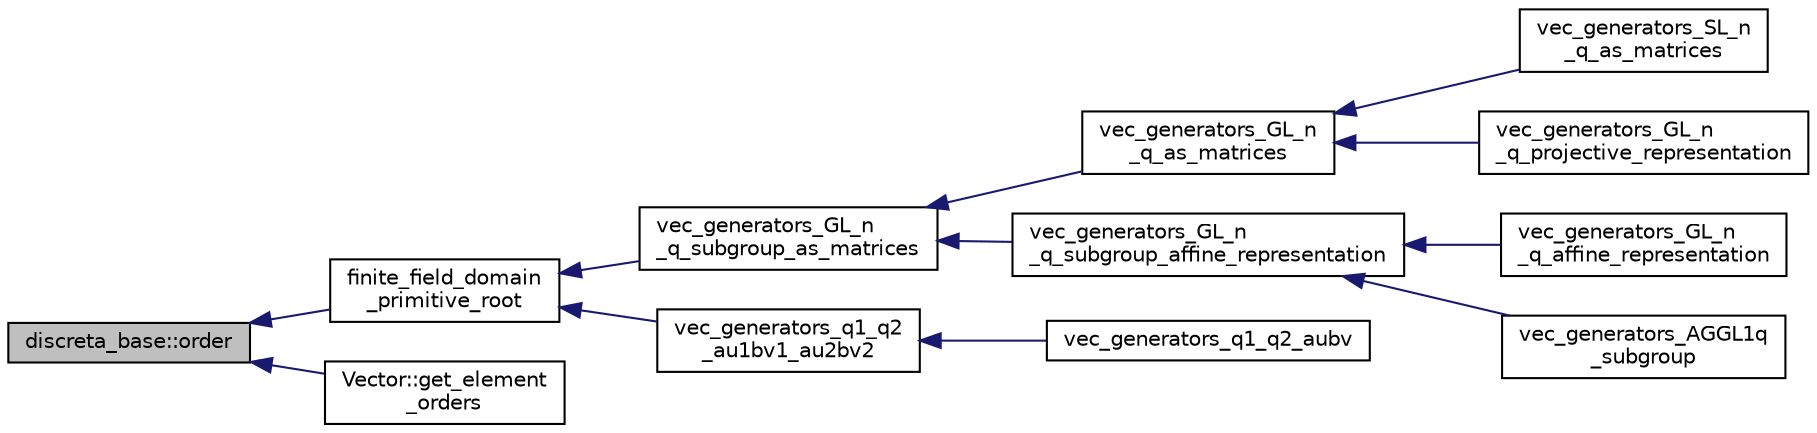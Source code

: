 digraph "discreta_base::order"
{
  edge [fontname="Helvetica",fontsize="10",labelfontname="Helvetica",labelfontsize="10"];
  node [fontname="Helvetica",fontsize="10",shape=record];
  rankdir="LR";
  Node14877 [label="discreta_base::order",height=0.2,width=0.4,color="black", fillcolor="grey75", style="filled", fontcolor="black"];
  Node14877 -> Node14878 [dir="back",color="midnightblue",fontsize="10",style="solid",fontname="Helvetica"];
  Node14878 [label="finite_field_domain\l_primitive_root",height=0.2,width=0.4,color="black", fillcolor="white", style="filled",URL="$db/d2f/domain_8_c.html#a555c8e00dea5b275e2b31616e8fc1116"];
  Node14878 -> Node14879 [dir="back",color="midnightblue",fontsize="10",style="solid",fontname="Helvetica"];
  Node14879 [label="vec_generators_GL_n\l_q_subgroup_as_matrices",height=0.2,width=0.4,color="black", fillcolor="white", style="filled",URL="$d0/dd3/perm__group__gens_8_c.html#a67390878e31e37836b12fa5d56e72394"];
  Node14879 -> Node14880 [dir="back",color="midnightblue",fontsize="10",style="solid",fontname="Helvetica"];
  Node14880 [label="vec_generators_GL_n\l_q_as_matrices",height=0.2,width=0.4,color="black", fillcolor="white", style="filled",URL="$d0/dd3/perm__group__gens_8_c.html#a16af2db378d422175df1fdf70cb02806"];
  Node14880 -> Node14881 [dir="back",color="midnightblue",fontsize="10",style="solid",fontname="Helvetica"];
  Node14881 [label="vec_generators_SL_n\l_q_as_matrices",height=0.2,width=0.4,color="black", fillcolor="white", style="filled",URL="$d0/dd3/perm__group__gens_8_c.html#aece7a22e0963ee87d325797900443bd2"];
  Node14880 -> Node14882 [dir="back",color="midnightblue",fontsize="10",style="solid",fontname="Helvetica"];
  Node14882 [label="vec_generators_GL_n\l_q_projective_representation",height=0.2,width=0.4,color="black", fillcolor="white", style="filled",URL="$d0/dd3/perm__group__gens_8_c.html#ae56b1d99562cb32203518575c689746d"];
  Node14879 -> Node14883 [dir="back",color="midnightblue",fontsize="10",style="solid",fontname="Helvetica"];
  Node14883 [label="vec_generators_GL_n\l_q_subgroup_affine_representation",height=0.2,width=0.4,color="black", fillcolor="white", style="filled",URL="$d0/dd3/perm__group__gens_8_c.html#adc1a2bfe52c3047a066884771aa01321"];
  Node14883 -> Node14884 [dir="back",color="midnightblue",fontsize="10",style="solid",fontname="Helvetica"];
  Node14884 [label="vec_generators_GL_n\l_q_affine_representation",height=0.2,width=0.4,color="black", fillcolor="white", style="filled",URL="$d0/dd3/perm__group__gens_8_c.html#a689108f410f773f0681e21a864097f16"];
  Node14883 -> Node14885 [dir="back",color="midnightblue",fontsize="10",style="solid",fontname="Helvetica"];
  Node14885 [label="vec_generators_AGGL1q\l_subgroup",height=0.2,width=0.4,color="black", fillcolor="white", style="filled",URL="$d0/dd3/perm__group__gens_8_c.html#a93659c1c7a668dd6adf9f217c608e1f1"];
  Node14878 -> Node14886 [dir="back",color="midnightblue",fontsize="10",style="solid",fontname="Helvetica"];
  Node14886 [label="vec_generators_q1_q2\l_au1bv1_au2bv2",height=0.2,width=0.4,color="black", fillcolor="white", style="filled",URL="$d0/dd3/perm__group__gens_8_c.html#aee37285cfb5987a4fc1f5c7580865175"];
  Node14886 -> Node14887 [dir="back",color="midnightblue",fontsize="10",style="solid",fontname="Helvetica"];
  Node14887 [label="vec_generators_q1_q2_aubv",height=0.2,width=0.4,color="black", fillcolor="white", style="filled",URL="$d0/dd3/perm__group__gens_8_c.html#a0b5ce8828dd8a35cbfec4450f0d76edc"];
  Node14877 -> Node14888 [dir="back",color="midnightblue",fontsize="10",style="solid",fontname="Helvetica"];
  Node14888 [label="Vector::get_element\l_orders",height=0.2,width=0.4,color="black", fillcolor="white", style="filled",URL="$d5/db2/class_vector.html#ac83f27123b1c43f3953b81de0392eae7"];
}
